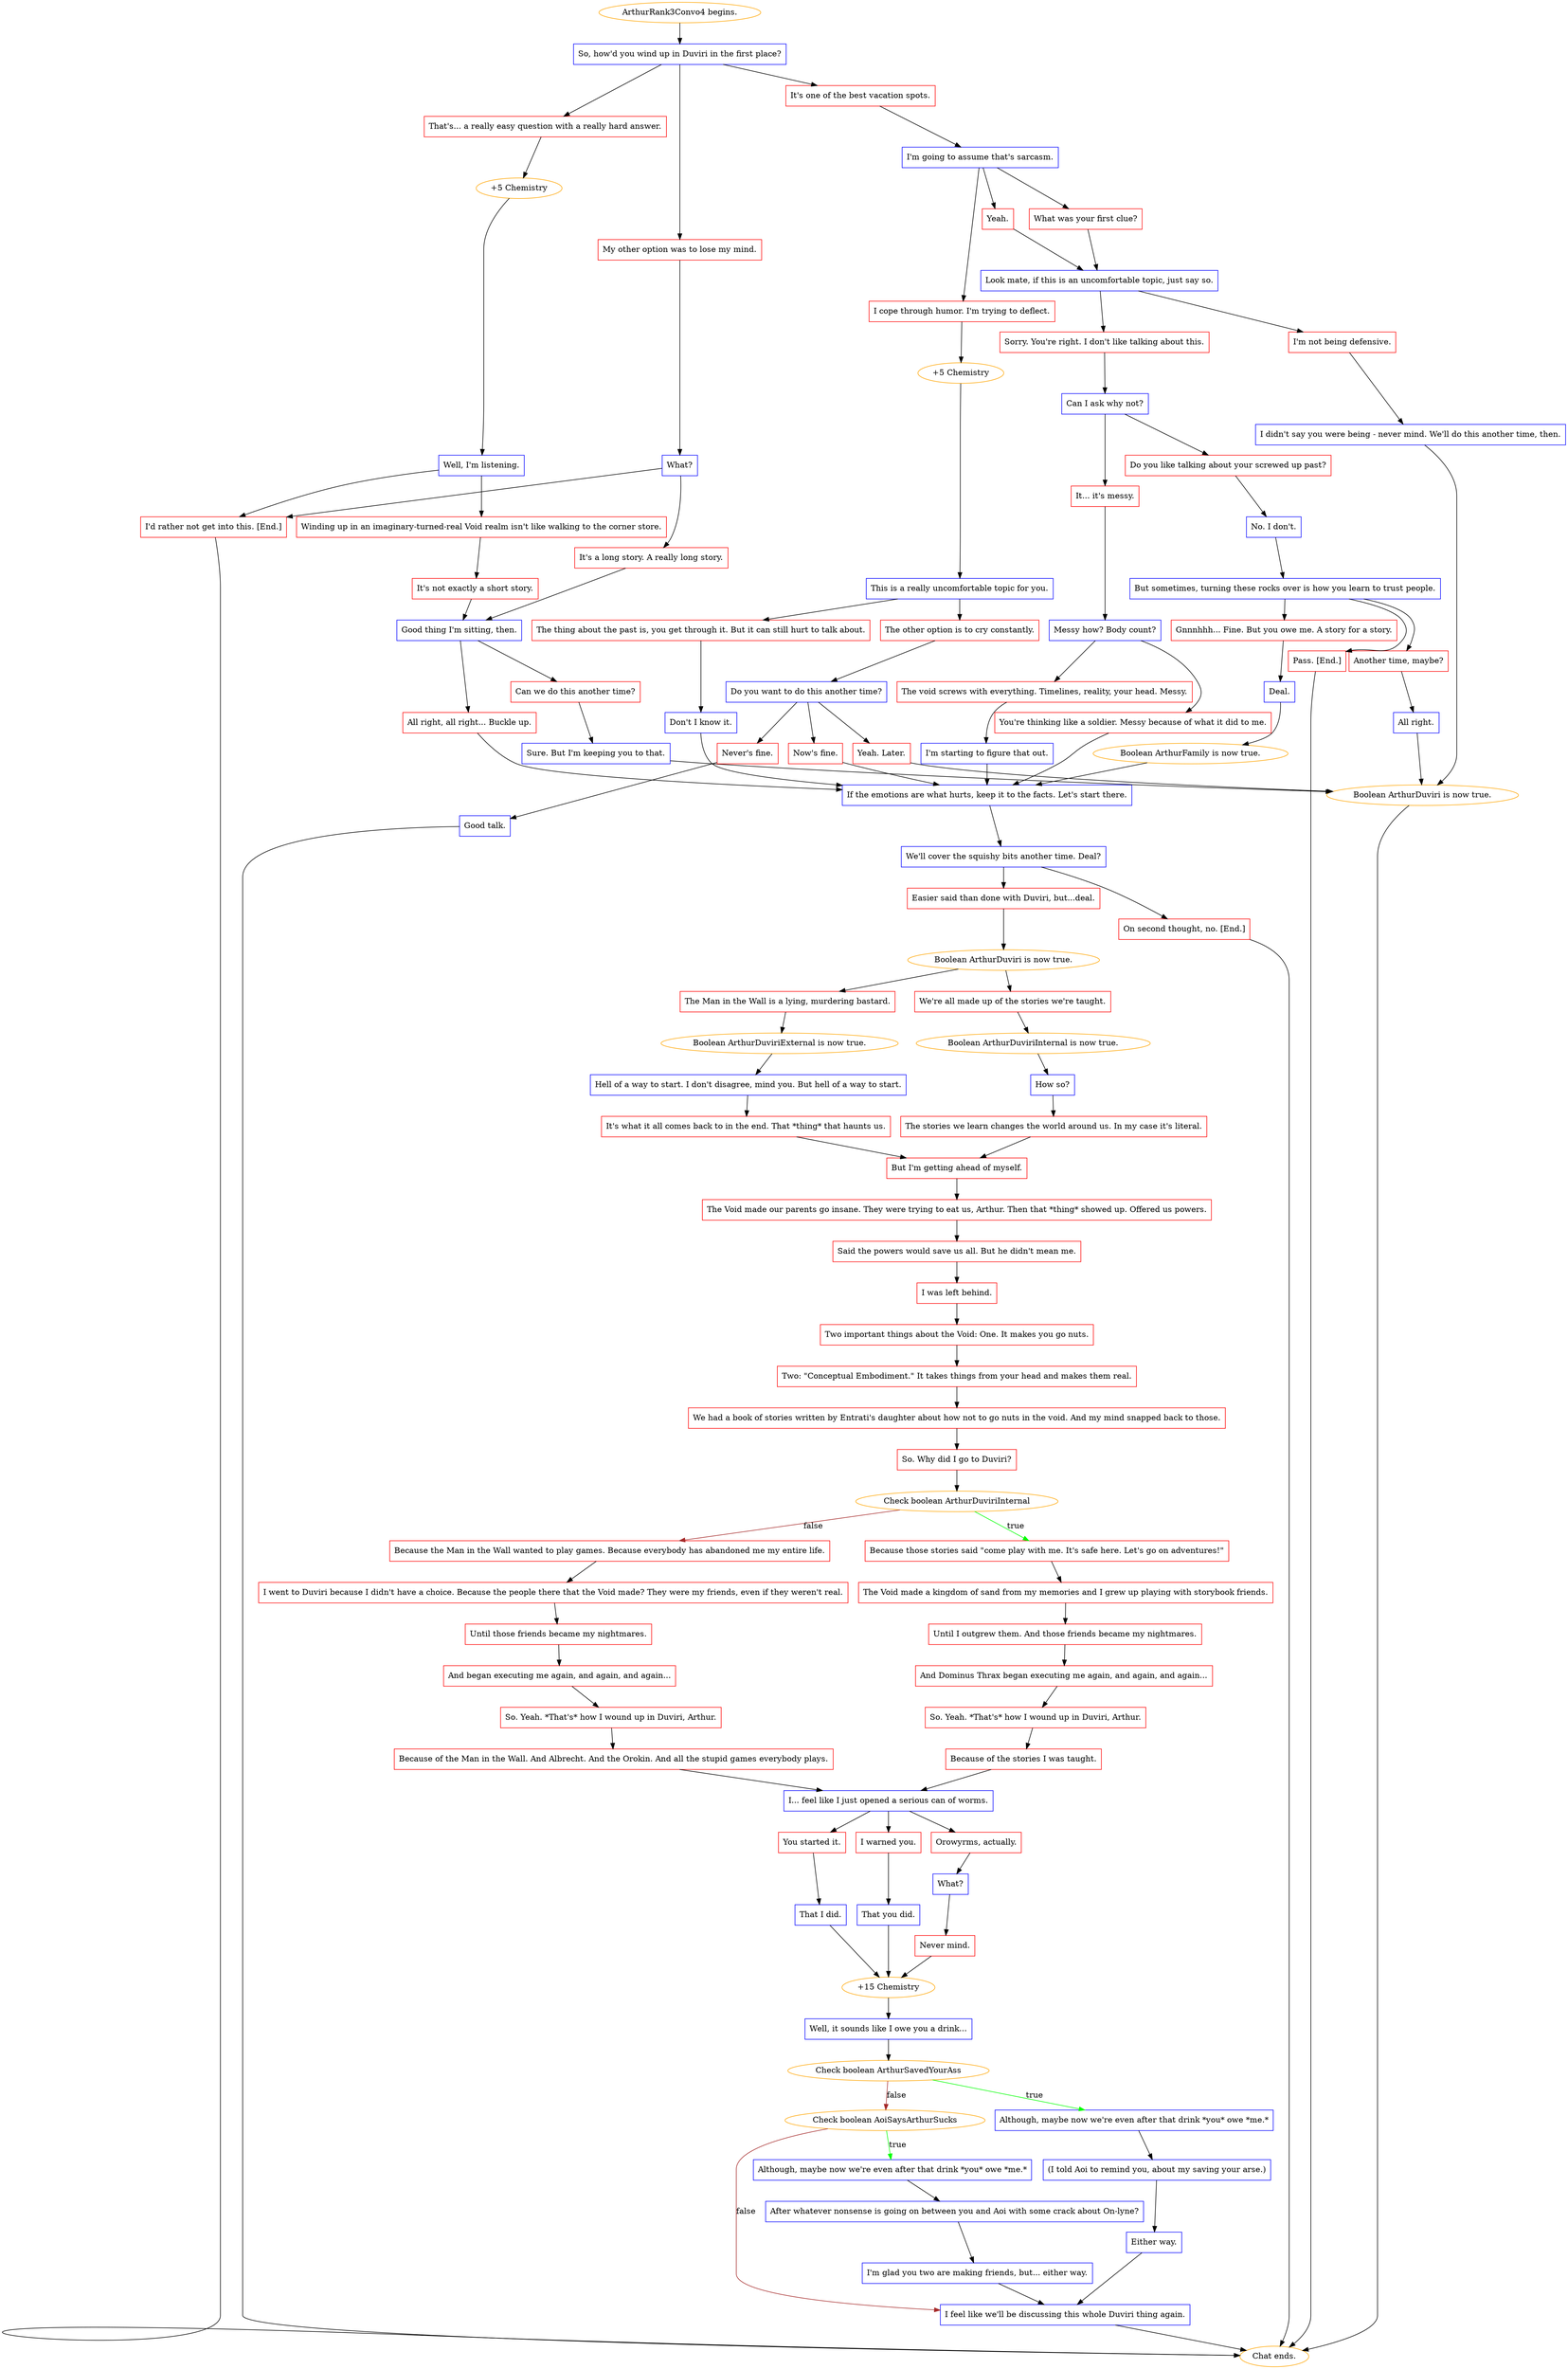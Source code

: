 digraph {
	"ArthurRank3Convo4 begins." [color=orange];
		"ArthurRank3Convo4 begins." -> 440;
	440 [label="So, how'd you wind up in Duviri in the first place?",shape=box,color=blue];
		440 -> 441;
		440 -> 442;
		440 -> 443;
	441 [label="That's... a really easy question with a really hard answer.",shape=box,color=red];
		441 -> 444;
	442 [label="My other option was to lose my mind.",shape=box,color=red];
		442 -> 449;
	443 [label="It's one of the best vacation spots.",shape=box,color=red];
		443 -> 452;
	444 [label="+5 Chemistry",color=orange];
		444 -> 445;
	449 [label="What?",shape=box,color=blue];
		449 -> 450;
		449 -> 446;
	452 [label="I'm going to assume that's sarcasm.",shape=box,color=blue];
		452 -> 453;
		452 -> 454;
		452 -> 455;
	445 [label="Well, I'm listening.",shape=box,color=blue];
		445 -> 447;
		445 -> 446;
	450 [label="It's a long story. A really long story.",shape=box,color=red];
		450 -> 458;
	446 [label="I'd rather not get into this. [End.]",shape=box,color=red];
		446 -> "Chat ends.";
	453 [label="I cope through humor. I'm trying to deflect.",shape=box,color=red];
		453 -> 456;
	454 [label="Yeah.",shape=box,color=red];
		454 -> 476;
	455 [label="What was your first clue?",shape=box,color=red];
		455 -> 476;
	447 [label="Winding up in an imaginary-turned-real Void realm isn't like walking to the corner store.",shape=box,color=red];
		447 -> 448;
	458 [label="Good thing I'm sitting, then.",shape=box,color=blue];
		458 -> 459;
		458 -> 460;
	"Chat ends." [color=orange];
	456 [label="+5 Chemistry",color=orange];
		456 -> 457;
	476 [label="Look mate, if this is an uncomfortable topic, just say so.",shape=box,color=blue];
		476 -> 477;
		476 -> 478;
	448 [label="It's not exactly a short story.",shape=box,color=red];
		448 -> 458;
	459 [label="All right, all right... Buckle up.",shape=box,color=red];
		459 -> 475;
	460 [label="Can we do this another time?",shape=box,color=red];
		460 -> 461;
	457 [label="This is a really uncomfortable topic for you.",shape=box,color=blue];
		457 -> 465;
		457 -> 464;
	477 [label="Sorry. You're right. I don't like talking about this.",shape=box,color=red];
		477 -> 482;
	478 [label="I'm not being defensive.",shape=box,color=red];
		478 -> 479;
	475 [label="If the emotions are what hurts, keep it to the facts. Let's start there.",shape=box,color=blue];
		475 -> 500;
	461 [label="Sure. But I'm keeping you to that.",shape=box,color=blue];
		461 -> "/EE/Types/Engine/SetBooleanDialogueNode:ArthurDuviri:Chat ends.";
	465 [label="The thing about the past is, you get through it. But it can still hurt to talk about.",shape=box,color=red];
		465 -> 467;
	464 [label="The other option is to cry constantly.",shape=box,color=red];
		464 -> 466;
	482 [label="Can I ask why not?",shape=box,color=blue];
		482 -> 483;
		482 -> 484;
	479 [label="I didn't say you were being - never mind. We'll do this another time, then.",shape=box,color=blue];
		479 -> "/EE/Types/Engine/SetBooleanDialogueNode:ArthurDuviri:Chat ends.";
	500 [label="We'll cover the squishy bits another time. Deal?",shape=box,color=blue];
		500 -> 501;
		500 -> 502;
	"/EE/Types/Engine/SetBooleanDialogueNode:ArthurDuviri:Chat ends." [label="Boolean ArthurDuviri is now true.",color=orange];
		"/EE/Types/Engine/SetBooleanDialogueNode:ArthurDuviri:Chat ends." -> "Chat ends.";
	467 [label="Don't I know it.",shape=box,color=blue];
		467 -> 475;
	466 [label="Do you want to do this another time?",shape=box,color=blue];
		466 -> 468;
		466 -> 470;
		466 -> 469;
	483 [label="It... it's messy.",shape=box,color=red];
		483 -> 485;
	484 [label="Do you like talking about your screwed up past?",shape=box,color=red];
		484 -> 486;
	501 [label="Easier said than done with Duviri, but...deal.",shape=box,color=red];
		501 -> "/EE/Types/Engine/SetBooleanDialogueNode:ArthurDuviri:506:505";
	502 [label="On second thought, no. [End.]",shape=box,color=red];
		502 -> "Chat ends.";
	468 [label="Now's fine.",shape=box,color=red];
		468 -> 475;
	470 [label="Yeah. Later.",shape=box,color=red];
		470 -> "/EE/Types/Engine/SetBooleanDialogueNode:ArthurDuviri:Chat ends.";
	469 [label="Never's fine.",shape=box,color=red];
		469 -> 473;
	485 [label="Messy how? Body count?",shape=box,color=blue];
		485 -> 487;
		485 -> 488;
	486 [label="No. I don't.",shape=box,color=blue];
		486 -> 490;
	"/EE/Types/Engine/SetBooleanDialogueNode:ArthurDuviri:506:505" [label="Boolean ArthurDuviri is now true.",color=orange];
		"/EE/Types/Engine/SetBooleanDialogueNode:ArthurDuviri:506:505" -> 506;
		"/EE/Types/Engine/SetBooleanDialogueNode:ArthurDuviri:506:505" -> 505;
	473 [label="Good talk.",shape=box,color=blue];
		473 -> "Chat ends.";
	487 [label="The void screws with everything. Timelines, reality, your head. Messy.",shape=box,color=red];
		487 -> 489;
	488 [label="You're thinking like a soldier. Messy because of what it did to me.",shape=box,color=red];
		488 -> 475;
	490 [label="But sometimes, turning these rocks over is how you learn to trust people.",shape=box,color=blue];
		490 -> 491;
		490 -> 492;
		490 -> 493;
	506 [label="We're all made up of the stories we're taught.",shape=box,color=red];
		506 -> "/EE/Types/Engine/SetBooleanDialogueNode:ArthurDuviriInternal:510";
	505 [label="The Man in the Wall is a lying, murdering bastard.",shape=box,color=red];
		505 -> "/EE/Types/Engine/SetBooleanDialogueNode:ArthurDuviriExternal:509";
	489 [label="I'm starting to figure that out.",shape=box,color=blue];
		489 -> 475;
	491 [label="Gnnnhhh... Fine. But you owe me. A story for a story.",shape=box,color=red];
		491 -> 494;
	492 [label="Another time, maybe?",shape=box,color=red];
		492 -> 497;
	493 [label="Pass. [End.]",shape=box,color=red];
		493 -> "Chat ends.";
	"/EE/Types/Engine/SetBooleanDialogueNode:ArthurDuviriInternal:510" [label="Boolean ArthurDuviriInternal is now true.",color=orange];
		"/EE/Types/Engine/SetBooleanDialogueNode:ArthurDuviriInternal:510" -> 510;
	"/EE/Types/Engine/SetBooleanDialogueNode:ArthurDuviriExternal:509" [label="Boolean ArthurDuviriExternal is now true.",color=orange];
		"/EE/Types/Engine/SetBooleanDialogueNode:ArthurDuviriExternal:509" -> 509;
	494 [label="Deal.",shape=box,color=blue];
		494 -> "/EE/Types/Engine/SetBooleanDialogueNode:ArthurFamily:475";
	497 [label="All right.",shape=box,color=blue];
		497 -> "/EE/Types/Engine/SetBooleanDialogueNode:ArthurDuviri:Chat ends.";
	510 [label="How so?",shape=box,color=blue];
		510 -> 512;
	509 [label="Hell of a way to start. I don't disagree, mind you. But hell of a way to start.",shape=box,color=blue];
		509 -> 511;
	"/EE/Types/Engine/SetBooleanDialogueNode:ArthurFamily:475" [label="Boolean ArthurFamily is now true.",color=orange];
		"/EE/Types/Engine/SetBooleanDialogueNode:ArthurFamily:475" -> 475;
	512 [label="The stories we learn changes the world around us. In my case it's literal.",shape=box,color=red];
		512 -> 514;
	511 [label="It's what it all comes back to in the end. That *thing* that haunts us.",shape=box,color=red];
		511 -> 514;
	514 [label="But I'm getting ahead of myself.",shape=box,color=red];
		514 -> 513;
	513 [label="The Void made our parents go insane. They were trying to eat us, Arthur. Then that *thing* showed up. Offered us powers.",shape=box,color=red];
		513 -> 515;
	515 [label="Said the powers would save us all. But he didn't mean me.",shape=box,color=red];
		515 -> 516;
	516 [label="I was left behind.",shape=box,color=red];
		516 -> 517;
	517 [label="Two important things about the Void: One. It makes you go nuts.",shape=box,color=red];
		517 -> 518;
	518 [label="Two: \"Conceptual Embodiment.\" It takes things from your head and makes them real.",shape=box,color=red];
		518 -> 519;
	519 [label="We had a book of stories written by Entrati's daughter about how not to go nuts in the void. And my mind snapped back to those.",shape=box,color=red];
		519 -> 520;
	520 [label="So. Why did I go to Duviri?",shape=box,color=red];
		520 -> 521;
	521 [label="Check boolean ArthurDuviriInternal",color=orange];
		521 -> 523 [label=true,color=green];
		521 -> 522 [label=false,color=brown];
	523 [label="Because those stories said \"come play with me. It's safe here. Let's go on adventures!\"",shape=box,color=red];
		523 -> 524;
	522 [label="Because the Man in the Wall wanted to play games. Because everybody has abandoned me my entire life.",shape=box,color=red];
		522 -> 529;
	524 [label="The Void made a kingdom of sand from my memories and I grew up playing with storybook friends.",shape=box,color=red];
		524 -> 525;
	529 [label="I went to Duviri because I didn't have a choice. Because the people there that the Void made? They were my friends, even if they weren't real.",shape=box,color=red];
		529 -> 530;
	525 [label="Until I outgrew them. And those friends became my nightmares.",shape=box,color=red];
		525 -> 526;
	530 [label="Until those friends became my nightmares.",shape=box,color=red];
		530 -> 531;
	526 [label="And Dominus Thrax began executing me again, and again, and again...",shape=box,color=red];
		526 -> 527;
	531 [label="And began executing me again, and again, and again...",shape=box,color=red];
		531 -> 532;
	527 [label="So. Yeah. *That's* how I wound up in Duviri, Arthur.",shape=box,color=red];
		527 -> 528;
	532 [label="So. Yeah. *That's* how I wound up in Duviri, Arthur.",shape=box,color=red];
		532 -> 533;
	528 [label="Because of the stories I was taught.",shape=box,color=red];
		528 -> 534;
	533 [label="Because of the Man in the Wall. And Albrecht. And the Orokin. And all the stupid games everybody plays.",shape=box,color=red];
		533 -> 534;
	534 [label="I... feel like I just opened a serious can of worms.",shape=box,color=blue];
		534 -> 535;
		534 -> 536;
		534 -> 537;
	535 [label="Orowyrms, actually.",shape=box,color=red];
		535 -> 538;
	536 [label="You started it.",shape=box,color=red];
		536 -> 539;
	537 [label="I warned you.",shape=box,color=red];
		537 -> 540;
	538 [label="What?",shape=box,color=blue];
		538 -> 541;
	539 [label="That I did.",shape=box,color=blue];
		539 -> 544;
	540 [label="That you did.",shape=box,color=blue];
		540 -> 544;
	541 [label="Never mind.",shape=box,color=red];
		541 -> 544;
	544 [label="+15 Chemistry",color=orange];
		544 -> 542;
	542 [label="Well, it sounds like I owe you a drink...",shape=box,color=blue];
		542 -> 3150;
	3150 [label="Check boolean ArthurSavedYourAss",color=orange];
		3150 -> 3152 [label=true,color=green];
		3150 -> 3151 [label=false,color=brown];
	3152 [label="Although, maybe now we're even after that drink *you* owe *me.*",shape=box,color=blue];
		3152 -> 3153;
	3151 [label="Check boolean AoiSaysArthurSucks",color=orange];
		3151 -> 3156 [label=true,color=green];
		3151 -> 543 [label=false,color=brown];
	3153 [label="(I told Aoi to remind you, about my saving your arse.)",shape=box,color=blue];
		3153 -> 3154;
	3156 [label="Although, maybe now we're even after that drink *you* owe *me.*",shape=box,color=blue];
		3156 -> 3157;
	543 [label="I feel like we'll be discussing this whole Duviri thing again.",shape=box,color=blue];
		543 -> "Chat ends.";
	3154 [label="Either way.",shape=box,color=blue];
		3154 -> 543;
	3157 [label="After whatever nonsense is going on between you and Aoi with some crack about On-lyne?",shape=box,color=blue];
		3157 -> 3155;
	3155 [label="I'm glad you two are making friends, but... either way.",shape=box,color=blue];
		3155 -> 543;
}